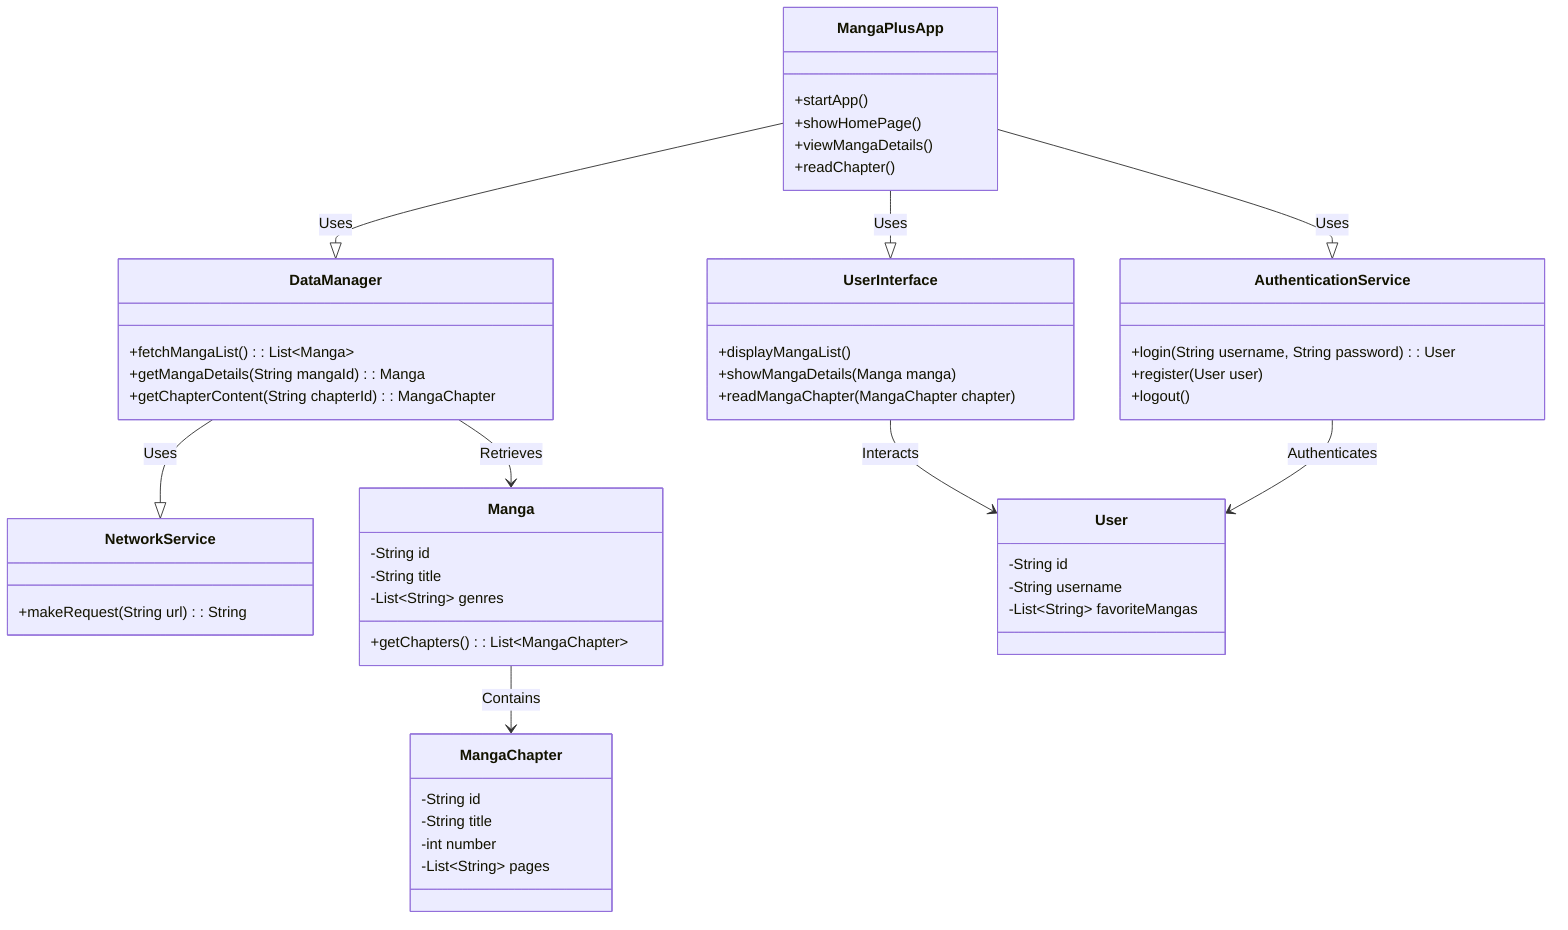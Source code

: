 classDiagram
    class MangaPlusApp {
        +startApp()
        +showHomePage()
        +viewMangaDetails()
        +readChapter()
    }
    class UserInterface {
        +displayMangaList()
        +showMangaDetails(Manga manga)
        +readMangaChapter(MangaChapter chapter)
    }
    class DataManager {
        +fetchMangaList(): List~Manga~
        +getMangaDetails(String mangaId): Manga
        +getChapterContent(String chapterId): MangaChapter
    }
    class NetworkService {
        +makeRequest(String url): String
    }
    class AuthenticationService {
        +login(String username, String password): User
        +register(User user)
        +logout()
    }
    class Manga {
        -String id
        -String title
        -List~String~ genres
        +getChapters(): List~MangaChapter~
    }
    class MangaChapter {
        -String id
        -String title
        -int number
        -List~String~ pages
    }
    class User {
        -String id
        -String username
        -List~String~ favoriteMangas
    }

    MangaPlusApp --|> UserInterface: Uses
    MangaPlusApp --|> DataManager: Uses
    MangaPlusApp --|> AuthenticationService: Uses
    DataManager --|> NetworkService: Uses
    DataManager --> Manga: Retrieves
    Manga --> MangaChapter: Contains
    UserInterface --> User: Interacts
    AuthenticationService --> User: Authenticates